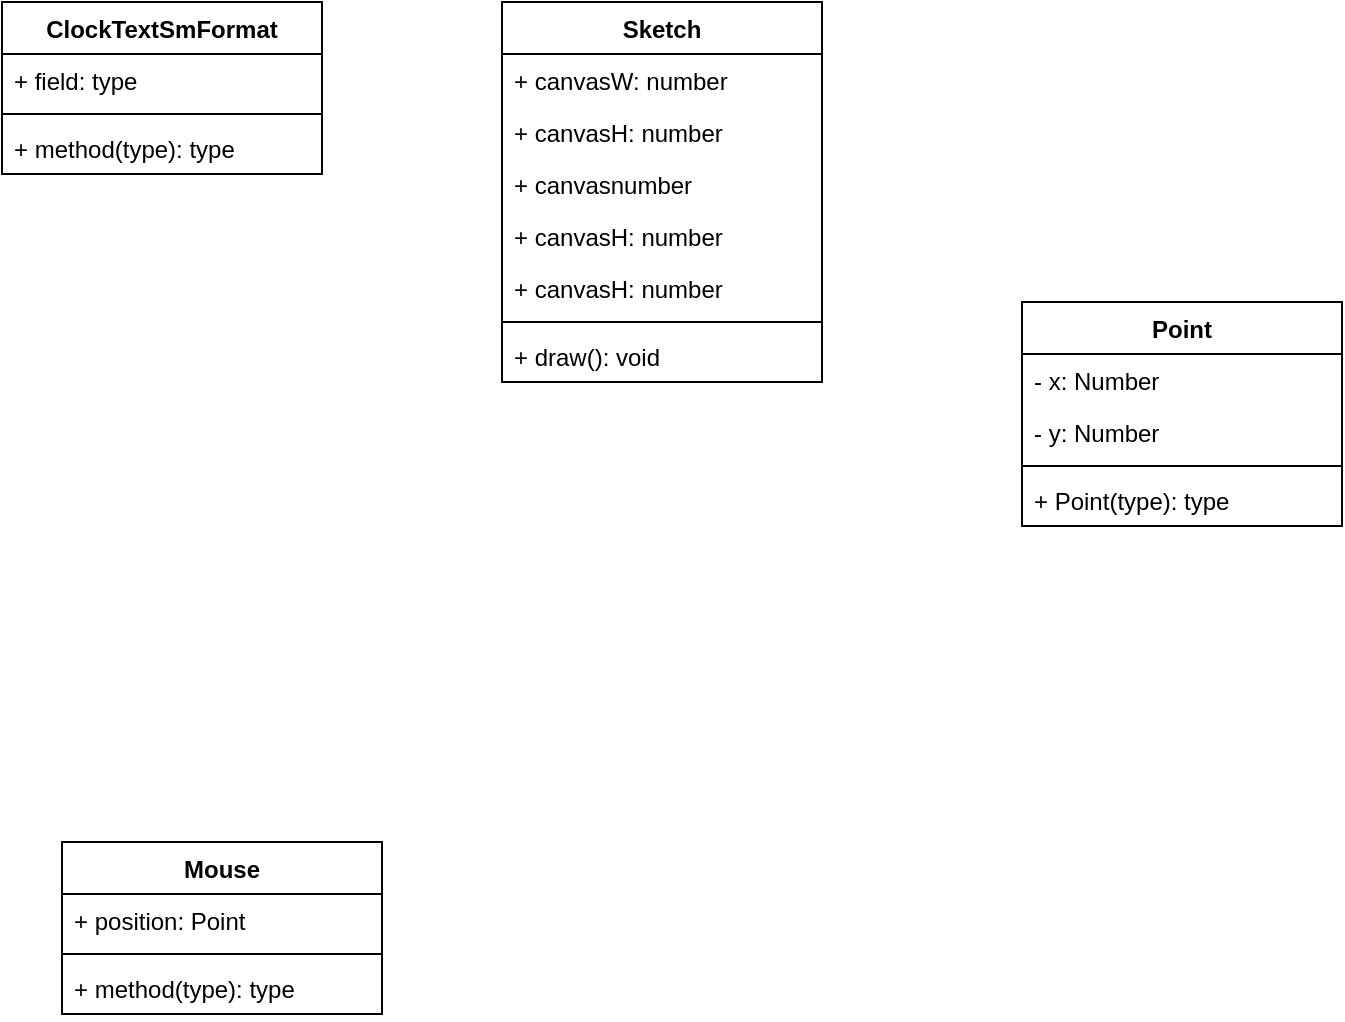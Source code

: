 <mxfile>
    <diagram id="4E9qm4MIbWQMszkcNyDY" name="Page-1">
        <mxGraphModel dx="742" dy="695" grid="1" gridSize="10" guides="1" tooltips="1" connect="1" arrows="1" fold="1" page="1" pageScale="1" pageWidth="850" pageHeight="1100" math="0" shadow="0">
            <root>
                <mxCell id="0"/>
                <mxCell id="1" parent="0"/>
                <mxCell id="2" value="ClockTextSmFormat" style="swimlane;fontStyle=1;align=center;verticalAlign=top;childLayout=stackLayout;horizontal=1;startSize=26;horizontalStack=0;resizeParent=1;resizeParentMax=0;resizeLast=0;collapsible=1;marginBottom=0;" parent="1" vertex="1">
                    <mxGeometry x="80" y="160" width="160" height="86" as="geometry"/>
                </mxCell>
                <mxCell id="3" value="+ field: type" style="text;strokeColor=none;fillColor=none;align=left;verticalAlign=top;spacingLeft=4;spacingRight=4;overflow=hidden;rotatable=0;points=[[0,0.5],[1,0.5]];portConstraint=eastwest;" parent="2" vertex="1">
                    <mxGeometry y="26" width="160" height="26" as="geometry"/>
                </mxCell>
                <mxCell id="4" value="" style="line;strokeWidth=1;fillColor=none;align=left;verticalAlign=middle;spacingTop=-1;spacingLeft=3;spacingRight=3;rotatable=0;labelPosition=right;points=[];portConstraint=eastwest;strokeColor=inherit;" parent="2" vertex="1">
                    <mxGeometry y="52" width="160" height="8" as="geometry"/>
                </mxCell>
                <mxCell id="5" value="+ method(type): type" style="text;strokeColor=none;fillColor=none;align=left;verticalAlign=top;spacingLeft=4;spacingRight=4;overflow=hidden;rotatable=0;points=[[0,0.5],[1,0.5]];portConstraint=eastwest;" parent="2" vertex="1">
                    <mxGeometry y="60" width="160" height="26" as="geometry"/>
                </mxCell>
                <mxCell id="7" value="Sketch" style="swimlane;fontStyle=1;align=center;verticalAlign=top;childLayout=stackLayout;horizontal=1;startSize=26;horizontalStack=0;resizeParent=1;resizeParentMax=0;resizeLast=0;collapsible=1;marginBottom=0;" parent="1" vertex="1">
                    <mxGeometry x="330" y="160" width="160" height="190" as="geometry"/>
                </mxCell>
                <mxCell id="8" value="+ canvasW: number" style="text;strokeColor=none;fillColor=none;align=left;verticalAlign=top;spacingLeft=4;spacingRight=4;overflow=hidden;rotatable=0;points=[[0,0.5],[1,0.5]];portConstraint=eastwest;" parent="7" vertex="1">
                    <mxGeometry y="26" width="160" height="26" as="geometry"/>
                </mxCell>
                <mxCell id="11" value="+ canvasH: number" style="text;strokeColor=none;fillColor=none;align=left;verticalAlign=top;spacingLeft=4;spacingRight=4;overflow=hidden;rotatable=0;points=[[0,0.5],[1,0.5]];portConstraint=eastwest;" parent="7" vertex="1">
                    <mxGeometry y="52" width="160" height="26" as="geometry"/>
                </mxCell>
                <mxCell id="22" value="+ canvasnumber" style="text;strokeColor=none;fillColor=none;align=left;verticalAlign=top;spacingLeft=4;spacingRight=4;overflow=hidden;rotatable=0;points=[[0,0.5],[1,0.5]];portConstraint=eastwest;" parent="7" vertex="1">
                    <mxGeometry y="78" width="160" height="26" as="geometry"/>
                </mxCell>
                <mxCell id="24" value="+ canvasH: number" style="text;strokeColor=none;fillColor=none;align=left;verticalAlign=top;spacingLeft=4;spacingRight=4;overflow=hidden;rotatable=0;points=[[0,0.5],[1,0.5]];portConstraint=eastwest;" parent="7" vertex="1">
                    <mxGeometry y="104" width="160" height="26" as="geometry"/>
                </mxCell>
                <mxCell id="23" value="+ canvasH: number" style="text;strokeColor=none;fillColor=none;align=left;verticalAlign=top;spacingLeft=4;spacingRight=4;overflow=hidden;rotatable=0;points=[[0,0.5],[1,0.5]];portConstraint=eastwest;" parent="7" vertex="1">
                    <mxGeometry y="130" width="160" height="26" as="geometry"/>
                </mxCell>
                <mxCell id="9" value="" style="line;strokeWidth=1;fillColor=none;align=left;verticalAlign=middle;spacingTop=-1;spacingLeft=3;spacingRight=3;rotatable=0;labelPosition=right;points=[];portConstraint=eastwest;strokeColor=inherit;" parent="7" vertex="1">
                    <mxGeometry y="156" width="160" height="8" as="geometry"/>
                </mxCell>
                <mxCell id="10" value="+ draw(): void" style="text;strokeColor=none;fillColor=none;align=left;verticalAlign=top;spacingLeft=4;spacingRight=4;overflow=hidden;rotatable=0;points=[[0,0.5],[1,0.5]];portConstraint=eastwest;" parent="7" vertex="1">
                    <mxGeometry y="164" width="160" height="26" as="geometry"/>
                </mxCell>
                <mxCell id="12" value="Mouse" style="swimlane;fontStyle=1;align=center;verticalAlign=top;childLayout=stackLayout;horizontal=1;startSize=26;horizontalStack=0;resizeParent=1;resizeParentMax=0;resizeLast=0;collapsible=1;marginBottom=0;" parent="1" vertex="1">
                    <mxGeometry x="110" y="580" width="160" height="86" as="geometry"/>
                </mxCell>
                <mxCell id="13" value="+ position: Point" style="text;strokeColor=none;fillColor=none;align=left;verticalAlign=top;spacingLeft=4;spacingRight=4;overflow=hidden;rotatable=0;points=[[0,0.5],[1,0.5]];portConstraint=eastwest;" parent="12" vertex="1">
                    <mxGeometry y="26" width="160" height="26" as="geometry"/>
                </mxCell>
                <mxCell id="14" value="" style="line;strokeWidth=1;fillColor=none;align=left;verticalAlign=middle;spacingTop=-1;spacingLeft=3;spacingRight=3;rotatable=0;labelPosition=right;points=[];portConstraint=eastwest;strokeColor=inherit;" parent="12" vertex="1">
                    <mxGeometry y="52" width="160" height="8" as="geometry"/>
                </mxCell>
                <mxCell id="15" value="+ method(type): type" style="text;strokeColor=none;fillColor=none;align=left;verticalAlign=top;spacingLeft=4;spacingRight=4;overflow=hidden;rotatable=0;points=[[0,0.5],[1,0.5]];portConstraint=eastwest;" parent="12" vertex="1">
                    <mxGeometry y="60" width="160" height="26" as="geometry"/>
                </mxCell>
                <mxCell id="17" value="Point" style="swimlane;fontStyle=1;align=center;verticalAlign=top;childLayout=stackLayout;horizontal=1;startSize=26;horizontalStack=0;resizeParent=1;resizeParentMax=0;resizeLast=0;collapsible=1;marginBottom=0;" parent="1" vertex="1">
                    <mxGeometry x="590" y="310" width="160" height="112" as="geometry"/>
                </mxCell>
                <mxCell id="18" value="- x: Number" style="text;strokeColor=none;fillColor=none;align=left;verticalAlign=top;spacingLeft=4;spacingRight=4;overflow=hidden;rotatable=0;points=[[0,0.5],[1,0.5]];portConstraint=eastwest;" parent="17" vertex="1">
                    <mxGeometry y="26" width="160" height="26" as="geometry"/>
                </mxCell>
                <mxCell id="21" value="- y: Number" style="text;strokeColor=none;fillColor=none;align=left;verticalAlign=top;spacingLeft=4;spacingRight=4;overflow=hidden;rotatable=0;points=[[0,0.5],[1,0.5]];portConstraint=eastwest;" parent="17" vertex="1">
                    <mxGeometry y="52" width="160" height="26" as="geometry"/>
                </mxCell>
                <mxCell id="19" value="" style="line;strokeWidth=1;fillColor=none;align=left;verticalAlign=middle;spacingTop=-1;spacingLeft=3;spacingRight=3;rotatable=0;labelPosition=right;points=[];portConstraint=eastwest;strokeColor=inherit;" parent="17" vertex="1">
                    <mxGeometry y="78" width="160" height="8" as="geometry"/>
                </mxCell>
                <mxCell id="20" value="+ Point(type): type" style="text;strokeColor=none;fillColor=none;align=left;verticalAlign=top;spacingLeft=4;spacingRight=4;overflow=hidden;rotatable=0;points=[[0,0.5],[1,0.5]];portConstraint=eastwest;" parent="17" vertex="1">
                    <mxGeometry y="86" width="160" height="26" as="geometry"/>
                </mxCell>
            </root>
        </mxGraphModel>
    </diagram>
    <diagram id="piS25iRRGAZC1VOJ4Ycf" name="DataFlow_withForm">
        <mxGraphModel dx="1842" dy="1545" grid="1" gridSize="10" guides="1" tooltips="1" connect="1" arrows="1" fold="1" page="1" pageScale="1" pageWidth="1100" pageHeight="850" math="0" shadow="0">
            <root>
                <mxCell id="0"/>
                <mxCell id="1" parent="0"/>
                <mxCell id="Q9g5jV-DjKuQ2FO-UUaW-1" style="edgeStyle=orthogonalEdgeStyle;rounded=0;orthogonalLoop=1;jettySize=auto;html=1;entryX=0;entryY=0.5;entryDx=0;entryDy=0;" parent="1" source="Q9g5jV-DjKuQ2FO-UUaW-3" target="Q9g5jV-DjKuQ2FO-UUaW-8" edge="1">
                    <mxGeometry relative="1" as="geometry"/>
                </mxCell>
                <mxCell id="Q9g5jV-DjKuQ2FO-UUaW-2" value="Arrives on Webpage" style="edgeLabel;html=1;align=center;verticalAlign=middle;resizable=0;points=[];" parent="Q9g5jV-DjKuQ2FO-UUaW-1" connectable="0" vertex="1">
                    <mxGeometry x="0.02" y="-1" relative="1" as="geometry">
                        <mxPoint as="offset"/>
                    </mxGeometry>
                </mxCell>
                <mxCell id="Q9g5jV-DjKuQ2FO-UUaW-3" value="User" style="rounded=0;whiteSpace=wrap;html=1;" parent="1" vertex="1">
                    <mxGeometry x="-270" y="370" width="120" height="60" as="geometry"/>
                </mxCell>
                <mxCell id="Q9g5jV-DjKuQ2FO-UUaW-4" style="edgeStyle=orthogonalEdgeStyle;rounded=0;orthogonalLoop=1;jettySize=auto;html=1;entryX=0;entryY=0.5;entryDx=0;entryDy=0;" parent="1" source="Q9g5jV-DjKuQ2FO-UUaW-8" target="Q9g5jV-DjKuQ2FO-UUaW-13" edge="1">
                    <mxGeometry relative="1" as="geometry"/>
                </mxCell>
                <mxCell id="Q9g5jV-DjKuQ2FO-UUaW-5" value="Displays City&lt;div&gt;Input Prompt&lt;/div&gt;" style="edgeLabel;html=1;align=center;verticalAlign=middle;resizable=0;points=[];" parent="Q9g5jV-DjKuQ2FO-UUaW-4" connectable="0" vertex="1">
                    <mxGeometry x="0.014" y="-2" relative="1" as="geometry">
                        <mxPoint as="offset"/>
                    </mxGeometry>
                </mxCell>
                <mxCell id="Q9g5jV-DjKuQ2FO-UUaW-6" value="" style="edgeStyle=orthogonalEdgeStyle;rounded=0;orthogonalLoop=1;jettySize=auto;html=1;exitX=0.5;exitY=0;exitDx=0;exitDy=0;" parent="1" source="Q9g5jV-DjKuQ2FO-UUaW-13" target="Q9g5jV-DjKuQ2FO-UUaW-25" edge="1">
                    <mxGeometry relative="1" as="geometry"/>
                </mxCell>
                <mxCell id="Q9g5jV-DjKuQ2FO-UUaW-7" value="Start Loading" style="edgeLabel;html=1;align=center;verticalAlign=middle;resizable=0;points=[];" parent="Q9g5jV-DjKuQ2FO-UUaW-6" connectable="0" vertex="1">
                    <mxGeometry x="0.044" relative="1" as="geometry">
                        <mxPoint as="offset"/>
                    </mxGeometry>
                </mxCell>
                <mxCell id="Q9g5jV-DjKuQ2FO-UUaW-8" value="Webpage" style="ellipse;whiteSpace=wrap;html=1;" parent="1" vertex="1">
                    <mxGeometry y="360" width="120" height="80" as="geometry"/>
                </mxCell>
                <mxCell id="Q9g5jV-DjKuQ2FO-UUaW-9" style="edgeStyle=orthogonalEdgeStyle;rounded=0;orthogonalLoop=1;jettySize=auto;html=1;" parent="1" source="Q9g5jV-DjKuQ2FO-UUaW-13" edge="1">
                    <mxGeometry relative="1" as="geometry">
                        <mxPoint x="-170" y="430" as="targetPoint"/>
                        <Array as="points">
                            <mxPoint x="320" y="460"/>
                            <mxPoint x="-170" y="460"/>
                            <mxPoint x="-170" y="430"/>
                        </Array>
                    </mxGeometry>
                </mxCell>
                <mxCell id="Q9g5jV-DjKuQ2FO-UUaW-10" value="Input Cities" style="edgeLabel;html=1;align=center;verticalAlign=middle;resizable=0;points=[];" parent="Q9g5jV-DjKuQ2FO-UUaW-9" connectable="0" vertex="1">
                    <mxGeometry x="-0.014" y="-1" relative="1" as="geometry">
                        <mxPoint as="offset"/>
                    </mxGeometry>
                </mxCell>
                <mxCell id="Q9g5jV-DjKuQ2FO-UUaW-11" style="edgeStyle=orthogonalEdgeStyle;rounded=0;orthogonalLoop=1;jettySize=auto;html=1;entryX=0;entryY=0.5;entryDx=0;entryDy=0;" parent="1" source="Q9g5jV-DjKuQ2FO-UUaW-13" target="Q9g5jV-DjKuQ2FO-UUaW-20" edge="1">
                    <mxGeometry relative="1" as="geometry"/>
                </mxCell>
                <mxCell id="Q9g5jV-DjKuQ2FO-UUaW-12" value="Submit Cities" style="edgeLabel;html=1;align=center;verticalAlign=middle;resizable=0;points=[];" parent="Q9g5jV-DjKuQ2FO-UUaW-11" connectable="0" vertex="1">
                    <mxGeometry y="-1" relative="1" as="geometry">
                        <mxPoint as="offset"/>
                    </mxGeometry>
                </mxCell>
                <mxCell id="Q9g5jV-DjKuQ2FO-UUaW-13" value="Prompt for City Input" style="ellipse;whiteSpace=wrap;html=1;" parent="1" vertex="1">
                    <mxGeometry x="260" y="360" width="120" height="80" as="geometry"/>
                </mxCell>
                <mxCell id="Q9g5jV-DjKuQ2FO-UUaW-14" style="edgeStyle=orthogonalEdgeStyle;rounded=0;orthogonalLoop=1;jettySize=auto;html=1;exitX=0;exitY=0;exitDx=0;exitDy=0;entryX=0;entryY=0.5;entryDx=0;entryDy=0;" parent="1" source="Q9g5jV-DjKuQ2FO-UUaW-20" target="Q9g5jV-DjKuQ2FO-UUaW-23" edge="1">
                    <mxGeometry relative="1" as="geometry">
                        <Array as="points">
                            <mxPoint x="548" y="320"/>
                            <mxPoint x="510" y="320"/>
                            <mxPoint x="510" y="220"/>
                        </Array>
                    </mxGeometry>
                </mxCell>
                <mxCell id="Q9g5jV-DjKuQ2FO-UUaW-15" value="Request Validation&lt;div&gt;&amp;amp; Longitude&lt;/div&gt;" style="edgeLabel;html=1;align=center;verticalAlign=middle;resizable=0;points=[];" parent="Q9g5jV-DjKuQ2FO-UUaW-14" connectable="0" vertex="1">
                    <mxGeometry x="0.174" relative="1" as="geometry">
                        <mxPoint y="-2" as="offset"/>
                    </mxGeometry>
                </mxCell>
                <mxCell id="Q9g5jV-DjKuQ2FO-UUaW-16" style="edgeStyle=orthogonalEdgeStyle;rounded=0;orthogonalLoop=1;jettySize=auto;html=1;entryX=0.5;entryY=1;entryDx=0;entryDy=0;exitX=1;exitY=1;exitDx=0;exitDy=0;" parent="1" source="Q9g5jV-DjKuQ2FO-UUaW-20" target="Q9g5jV-DjKuQ2FO-UUaW-3" edge="1">
                    <mxGeometry relative="1" as="geometry">
                        <Array as="points">
                            <mxPoint x="632" y="430"/>
                            <mxPoint x="670" y="430"/>
                            <mxPoint x="670" y="490"/>
                            <mxPoint x="-210" y="490"/>
                        </Array>
                    </mxGeometry>
                </mxCell>
                <mxCell id="Q9g5jV-DjKuQ2FO-UUaW-17" value="Validated Cities &amp;amp; Longitudes" style="edgeLabel;html=1;align=center;verticalAlign=middle;resizable=0;points=[];" parent="Q9g5jV-DjKuQ2FO-UUaW-16" connectable="0" vertex="1">
                    <mxGeometry x="0.248" relative="1" as="geometry">
                        <mxPoint as="offset"/>
                    </mxGeometry>
                </mxCell>
                <mxCell id="Q9g5jV-DjKuQ2FO-UUaW-18" value="IF ERROR?" style="edgeLabel;html=1;align=center;verticalAlign=middle;resizable=0;points=[];" parent="Q9g5jV-DjKuQ2FO-UUaW-16" connectable="0" vertex="1">
                    <mxGeometry x="-0.305" relative="1" as="geometry">
                        <mxPoint as="offset"/>
                    </mxGeometry>
                </mxCell>
                <mxCell id="Q9g5jV-DjKuQ2FO-UUaW-19" style="edgeStyle=orthogonalEdgeStyle;rounded=0;orthogonalLoop=1;jettySize=auto;html=1;exitX=1;exitY=0.5;exitDx=0;exitDy=0;" parent="1" source="Q9g5jV-DjKuQ2FO-UUaW-20" edge="1">
                    <mxGeometry relative="1" as="geometry">
                        <mxPoint x="780" y="400" as="targetPoint"/>
                    </mxGeometry>
                </mxCell>
                <mxCell id="Q9g5jV-DjKuQ2FO-UUaW-20" value="&lt;p&gt;Validate Input &amp;amp;&lt;br&gt;Get Longitude+&lt;br&gt;CityNameGoog&lt;/p&gt;" style="ellipse;whiteSpace=wrap;html=1;" parent="1" vertex="1">
                    <mxGeometry x="530" y="360" width="120" height="80" as="geometry"/>
                </mxCell>
                <mxCell id="Q9g5jV-DjKuQ2FO-UUaW-21" style="edgeStyle=orthogonalEdgeStyle;rounded=0;orthogonalLoop=1;jettySize=auto;html=1;exitX=1;exitY=0.5;exitDx=0;exitDy=0;entryX=1;entryY=0;entryDx=0;entryDy=0;" parent="1" edge="1">
                    <mxGeometry relative="1" as="geometry">
                        <mxPoint x="620" y="218.28" as="sourcePoint"/>
                        <mxPoint x="632.426" y="369.996" as="targetPoint"/>
                        <Array as="points">
                            <mxPoint x="660" y="218"/>
                            <mxPoint x="660" y="318"/>
                            <mxPoint x="632" y="318"/>
                        </Array>
                    </mxGeometry>
                </mxCell>
                <mxCell id="Q9g5jV-DjKuQ2FO-UUaW-22" value="Return Validation&lt;div&gt;&amp;amp; Longitude&lt;/div&gt;" style="edgeLabel;html=1;align=center;verticalAlign=middle;resizable=0;points=[];" parent="Q9g5jV-DjKuQ2FO-UUaW-21" connectable="0" vertex="1">
                    <mxGeometry x="-0.205" y="3" relative="1" as="geometry">
                        <mxPoint y="15" as="offset"/>
                    </mxGeometry>
                </mxCell>
                <mxCell id="Q9g5jV-DjKuQ2FO-UUaW-23" value="Google&lt;br&gt;Maps&lt;br&gt;API" style="shape=cylinder;whiteSpace=wrap;html=1;boundedLbl=1;backgroundOutline=1;" parent="1" vertex="1">
                    <mxGeometry x="560" y="180" width="60" height="80" as="geometry"/>
                </mxCell>
                <mxCell id="Q9g5jV-DjKuQ2FO-UUaW-24" style="edgeStyle=orthogonalEdgeStyle;rounded=0;orthogonalLoop=1;jettySize=auto;html=1;exitX=1;exitY=0.5;exitDx=0;exitDy=0;entryX=0;entryY=0.5;entryDx=0;entryDy=0;" parent="1" source="Q9g5jV-DjKuQ2FO-UUaW-25" target="Q9g5jV-DjKuQ2FO-UUaW-36" edge="1">
                    <mxGeometry relative="1" as="geometry"/>
                </mxCell>
                <mxCell id="Q9g5jV-DjKuQ2FO-UUaW-25" value="Load Resources" style="ellipse;whiteSpace=wrap;html=1;" parent="1" vertex="1">
                    <mxGeometry x="260" y="10" width="120" height="80" as="geometry"/>
                </mxCell>
                <mxCell id="Q9g5jV-DjKuQ2FO-UUaW-26" value="&lt;ol&gt;&lt;li&gt;&lt;br&gt;&lt;/li&gt;&lt;li&gt;&lt;br&gt;&lt;/li&gt;&lt;li&gt;New York (Wall St)&lt;/li&gt;&lt;li&gt;&amp;nbsp;&lt;/li&gt;&lt;li&gt;&amp;nbsp;&lt;/li&gt;&lt;/ol&gt;" style="shape=callout;whiteSpace=wrap;html=1;perimeter=calloutPerimeter;align=left;position2=0.68;" parent="1" vertex="1">
                    <mxGeometry x="30" y="160" width="190" height="130" as="geometry"/>
                </mxCell>
                <mxCell id="Q9g5jV-DjKuQ2FO-UUaW-27" style="edgeStyle=orthogonalEdgeStyle;rounded=0;orthogonalLoop=1;jettySize=auto;html=1;exitX=0;exitY=0;exitDx=60;exitDy=100;exitPerimeter=0;entryX=1;entryY=0.3;entryDx=0;entryDy=0;" parent="1" source="Q9g5jV-DjKuQ2FO-UUaW-28" target="Q9g5jV-DjKuQ2FO-UUaW-33" edge="1">
                    <mxGeometry relative="1" as="geometry">
                        <Array as="points">
                            <mxPoint x="920" y="-260"/>
                            <mxPoint x="920" y="-13"/>
                        </Array>
                    </mxGeometry>
                </mxCell>
                <mxCell id="Q9g5jV-DjKuQ2FO-UUaW-28" value="create 48hr array" style="shape=callout;whiteSpace=wrap;html=1;perimeter=calloutPerimeter;strokeColor=#000000;fillColor=#F8FF3B;" parent="1" vertex="1">
                    <mxGeometry x="920" y="-360" width="120" height="100" as="geometry"/>
                </mxCell>
                <mxCell id="Q9g5jV-DjKuQ2FO-UUaW-29" style="edgeStyle=orthogonalEdgeStyle;rounded=0;orthogonalLoop=1;jettySize=auto;html=1;exitX=0;exitY=0;exitDx=60;exitDy=80;exitPerimeter=0;entryX=0.5;entryY=0;entryDx=0;entryDy=0;" parent="1" source="Q9g5jV-DjKuQ2FO-UUaW-30" target="Q9g5jV-DjKuQ2FO-UUaW-66" edge="1">
                    <mxGeometry relative="1" as="geometry"/>
                </mxCell>
                <mxCell id="Q9g5jV-DjKuQ2FO-UUaW-30" value="offset initial index to do rapid cycle easing into correct word/time" style="shape=callout;whiteSpace=wrap;html=1;perimeter=calloutPerimeter;fillColor=#F8FF3B;" parent="1" vertex="1">
                    <mxGeometry x="1390" y="-360" width="120" height="80" as="geometry"/>
                </mxCell>
                <mxCell id="Q9g5jV-DjKuQ2FO-UUaW-31" style="edgeStyle=orthogonalEdgeStyle;rounded=0;orthogonalLoop=1;jettySize=auto;html=1;exitX=1;exitY=0.7;exitDx=0;exitDy=0;" parent="1" source="Q9g5jV-DjKuQ2FO-UUaW-33" edge="1">
                    <mxGeometry relative="1" as="geometry">
                        <mxPoint x="1720" y="23.353" as="targetPoint"/>
                    </mxGeometry>
                </mxCell>
                <mxCell id="Q9g5jV-DjKuQ2FO-UUaW-32" value="Carry Over" style="edgeLabel;html=1;align=center;verticalAlign=middle;resizable=0;points=[];" parent="Q9g5jV-DjKuQ2FO-UUaW-31" connectable="0" vertex="1">
                    <mxGeometry x="0.547" y="1" relative="1" as="geometry">
                        <mxPoint as="offset"/>
                    </mxGeometry>
                </mxCell>
                <mxCell id="Q9g5jV-DjKuQ2FO-UUaW-33" value="words_&lt;span style=&quot;background-color: initial;&quot;&gt;with_&lt;/span&gt;&lt;div&gt;line_#s.json&lt;/div&gt;" style="shape=cylinder;whiteSpace=wrap;html=1;boundedLbl=1;backgroundOutline=1;" parent="1" vertex="1">
                    <mxGeometry x="690" y="-40" width="80" height="90" as="geometry"/>
                </mxCell>
                <mxCell id="Q9g5jV-DjKuQ2FO-UUaW-34" style="edgeStyle=orthogonalEdgeStyle;rounded=0;orthogonalLoop=1;jettySize=auto;html=1;exitX=0.5;exitY=0;exitDx=0;exitDy=0;entryX=0.5;entryY=1;entryDx=0;entryDy=0;" parent="1" source="Q9g5jV-DjKuQ2FO-UUaW-36" target="Q9g5jV-DjKuQ2FO-UUaW-39" edge="1">
                    <mxGeometry relative="1" as="geometry"/>
                </mxCell>
                <mxCell id="Q9g5jV-DjKuQ2FO-UUaW-35" style="edgeStyle=orthogonalEdgeStyle;rounded=0;orthogonalLoop=1;jettySize=auto;html=1;exitX=1;exitY=0.5;exitDx=0;exitDy=0;entryX=0;entryY=0.5;entryDx=0;entryDy=0;" parent="1" source="Q9g5jV-DjKuQ2FO-UUaW-36" target="Q9g5jV-DjKuQ2FO-UUaW-33" edge="1">
                    <mxGeometry relative="1" as="geometry"/>
                </mxCell>
                <mxCell id="Q9g5jV-DjKuQ2FO-UUaW-36" value="Load JSON Data" style="ellipse;whiteSpace=wrap;html=1;" parent="1" vertex="1">
                    <mxGeometry x="480" y="10" width="120" height="80" as="geometry"/>
                </mxCell>
                <mxCell id="Q9g5jV-DjKuQ2FO-UUaW-37" style="edgeStyle=orthogonalEdgeStyle;rounded=0;orthogonalLoop=1;jettySize=auto;html=1;exitX=0.5;exitY=0;exitDx=0;exitDy=0;entryX=0.5;entryY=1;entryDx=0;entryDy=0;" parent="1" source="Q9g5jV-DjKuQ2FO-UUaW-39" target="Q9g5jV-DjKuQ2FO-UUaW-40" edge="1">
                    <mxGeometry relative="1" as="geometry"/>
                </mxCell>
                <mxCell id="Q9g5jV-DjKuQ2FO-UUaW-38" style="edgeStyle=orthogonalEdgeStyle;rounded=0;orthogonalLoop=1;jettySize=auto;html=1;exitX=1;exitY=0.5;exitDx=0;exitDy=0;" parent="1" source="Q9g5jV-DjKuQ2FO-UUaW-39" edge="1">
                    <mxGeometry relative="1" as="geometry">
                        <mxPoint x="690" y="-90" as="targetPoint"/>
                    </mxGeometry>
                </mxCell>
                <mxCell id="Q9g5jV-DjKuQ2FO-UUaW-39" value="Fetch Solar Noon" style="ellipse;whiteSpace=wrap;html=1;" parent="1" vertex="1">
                    <mxGeometry x="480" y="-130" width="120" height="80" as="geometry"/>
                </mxCell>
                <mxCell id="Q9g5jV-DjKuQ2FO-UUaW-40" value="Sunrise/&lt;br&gt;Sunset API" style="shape=cylinder;whiteSpace=wrap;html=1;boundedLbl=1;backgroundOutline=1;" parent="1" vertex="1">
                    <mxGeometry x="500" y="-290" width="80" height="90" as="geometry"/>
                </mxCell>
                <mxCell id="Q9g5jV-DjKuQ2FO-UUaW-41" style="edgeStyle=orthogonalEdgeStyle;rounded=0;orthogonalLoop=1;jettySize=auto;html=1;exitX=1;exitY=0.5;exitDx=0;exitDy=0;" parent="1" source="Q9g5jV-DjKuQ2FO-UUaW-40" edge="1">
                    <mxGeometry relative="1" as="geometry">
                        <mxPoint x="602" y="-90" as="targetPoint"/>
                    </mxGeometry>
                </mxCell>
                <mxCell id="Q9g5jV-DjKuQ2FO-UUaW-42" style="edgeStyle=orthogonalEdgeStyle;rounded=0;orthogonalLoop=1;jettySize=auto;html=1;exitX=1;exitY=0.5;exitDx=0;exitDy=0;" parent="1" source="Q9g5jV-DjKuQ2FO-UUaW-43" target="Q9g5jV-DjKuQ2FO-UUaW-59" edge="1">
                    <mxGeometry relative="1" as="geometry"/>
                </mxCell>
                <mxCell id="Q9g5jV-DjKuQ2FO-UUaW-43" value="Calculate Solar Time&lt;div&gt;(UTC OFFSET)&lt;/div&gt;" style="ellipse;whiteSpace=wrap;html=1;" parent="1" vertex="1">
                    <mxGeometry x="690" y="-130" width="120" height="80" as="geometry"/>
                </mxCell>
                <mxCell id="Q9g5jV-DjKuQ2FO-UUaW-44" value="Calculate relative mili&lt;br&gt;to UTC via Long." style="ellipse;whiteSpace=wrap;html=1;" parent="1" vertex="1">
                    <mxGeometry x="860" y="10" width="120" height="80" as="geometry"/>
                </mxCell>
                <mxCell id="Q9g5jV-DjKuQ2FO-UUaW-45" style="edgeStyle=orthogonalEdgeStyle;rounded=0;orthogonalLoop=1;jettySize=auto;html=1;exitX=0;exitY=0;exitDx=0;exitDy=0;entryX=0;entryY=0;entryDx=129.2;entryDy=130;entryPerimeter=0;" parent="1" source="Q9g5jV-DjKuQ2FO-UUaW-13" target="Q9g5jV-DjKuQ2FO-UUaW-26" edge="1">
                    <mxGeometry relative="1" as="geometry"/>
                </mxCell>
                <mxCell id="Q9g5jV-DjKuQ2FO-UUaW-46" style="edgeStyle=orthogonalEdgeStyle;rounded=0;orthogonalLoop=1;jettySize=auto;html=1;exitX=0;exitY=0;exitDx=0;exitDy=0;entryX=0;entryY=0.7;entryDx=0;entryDy=0;" parent="1" source="Q9g5jV-DjKuQ2FO-UUaW-47" target="Q9g5jV-DjKuQ2FO-UUaW-50" edge="1">
                    <mxGeometry relative="1" as="geometry">
                        <Array as="points">
                            <mxPoint x="798" y="211"/>
                        </Array>
                    </mxGeometry>
                </mxCell>
                <mxCell id="Q9g5jV-DjKuQ2FO-UUaW-47" value="&lt;p&gt;&lt;span style=&quot;color: rgb(51, 51, 51); text-align: left;&quot;&gt;&lt;font style=&quot;font-size: 12px;&quot; face=&quot;Helvetica&quot;&gt;Add Validated Cities to Array&lt;/font&gt;&lt;/span&gt;&lt;/p&gt;" style="ellipse;whiteSpace=wrap;html=1;" parent="1" vertex="1">
                    <mxGeometry x="780" y="360" width="120" height="80" as="geometry"/>
                </mxCell>
                <mxCell id="Q9g5jV-DjKuQ2FO-UUaW-48" style="edgeStyle=orthogonalEdgeStyle;rounded=0;orthogonalLoop=1;jettySize=auto;html=1;exitX=1;exitY=0.7;exitDx=0;exitDy=0;entryX=0;entryY=0.5;entryDx=0;entryDy=0;" parent="1" source="Q9g5jV-DjKuQ2FO-UUaW-50" target="Q9g5jV-DjKuQ2FO-UUaW-55" edge="1">
                    <mxGeometry relative="1" as="geometry"/>
                </mxCell>
                <mxCell id="Q9g5jV-DjKuQ2FO-UUaW-49" style="edgeStyle=orthogonalEdgeStyle;rounded=0;orthogonalLoop=1;jettySize=auto;html=1;exitX=0;exitY=0.3;exitDx=0;exitDy=0;entryX=0;entryY=1;entryDx=0;entryDy=0;" parent="1" source="Q9g5jV-DjKuQ2FO-UUaW-50" target="Q9g5jV-DjKuQ2FO-UUaW-44" edge="1">
                    <mxGeometry relative="1" as="geometry"/>
                </mxCell>
                <mxCell id="Q9g5jV-DjKuQ2FO-UUaW-50" value="Validated Cities:&lt;div&gt;&lt;br&gt;&lt;/div&gt;&lt;div&gt;&lt;div&gt;[index,&lt;/div&gt;&lt;div&gt;cityName,&lt;br&gt;longitude,&lt;div&gt;UTCmilliOff&lt;span style=&quot;background-color: initial;&quot;&gt;]&lt;/span&gt;&lt;/div&gt;&lt;div&gt;&lt;br&gt;&lt;/div&gt;&lt;div&gt;&lt;br&gt;&lt;/div&gt;&lt;div&gt;&lt;br&gt;&lt;/div&gt;&lt;/div&gt;&lt;/div&gt;" style="shape=cylinder;whiteSpace=wrap;html=1;boundedLbl=1;backgroundOutline=1;" parent="1" vertex="1">
                    <mxGeometry x="1000" y="95" width="80" height="130" as="geometry"/>
                </mxCell>
                <mxCell id="Q9g5jV-DjKuQ2FO-UUaW-51" style="edgeStyle=orthogonalEdgeStyle;rounded=0;orthogonalLoop=1;jettySize=auto;html=1;exitX=0;exitY=0;exitDx=0;exitDy=0;" parent="1" source="Q9g5jV-DjKuQ2FO-UUaW-52" target="Q9g5jV-DjKuQ2FO-UUaW-50" edge="1">
                    <mxGeometry relative="1" as="geometry"/>
                </mxCell>
                <mxCell id="Q9g5jV-DjKuQ2FO-UUaW-52" value="Add UTC to Array" style="ellipse;whiteSpace=wrap;html=1;" parent="1" vertex="1">
                    <mxGeometry x="910" y="360" width="120" height="80" as="geometry"/>
                </mxCell>
                <mxCell id="Q9g5jV-DjKuQ2FO-UUaW-53" style="edgeStyle=orthogonalEdgeStyle;rounded=0;orthogonalLoop=1;jettySize=auto;html=1;exitX=1;exitY=0.5;exitDx=0;exitDy=0;entryX=1;entryY=0.3;entryDx=0;entryDy=0;" parent="1" source="Q9g5jV-DjKuQ2FO-UUaW-55" target="Q9g5jV-DjKuQ2FO-UUaW-50" edge="1">
                    <mxGeometry relative="1" as="geometry"/>
                </mxCell>
                <mxCell id="Q9g5jV-DjKuQ2FO-UUaW-54" value="Update" style="edgeLabel;html=1;align=center;verticalAlign=middle;resizable=0;points=[];" parent="Q9g5jV-DjKuQ2FO-UUaW-53" connectable="0" vertex="1">
                    <mxGeometry x="-0.378" y="-2" relative="1" as="geometry">
                        <mxPoint as="offset"/>
                    </mxGeometry>
                </mxCell>
                <mxCell id="Q9g5jV-DjKuQ2FO-UUaW-55" value="Reorder by&lt;div&gt;Longitude&lt;/div&gt;" style="ellipse;whiteSpace=wrap;html=1;" parent="1" vertex="1">
                    <mxGeometry x="1100" y="290" width="120" height="80" as="geometry"/>
                </mxCell>
                <mxCell id="Q9g5jV-DjKuQ2FO-UUaW-56" style="edgeStyle=orthogonalEdgeStyle;rounded=0;orthogonalLoop=1;jettySize=auto;html=1;exitX=1.017;exitY=0.425;exitDx=0;exitDy=0;entryX=0.15;entryY=0.05;entryDx=0;entryDy=0;entryPerimeter=0;exitPerimeter=0;" parent="1" source="Q9g5jV-DjKuQ2FO-UUaW-44" target="Q9g5jV-DjKuQ2FO-UUaW-50" edge="1">
                    <mxGeometry relative="1" as="geometry"/>
                </mxCell>
                <mxCell id="Q9g5jV-DjKuQ2FO-UUaW-57" value="Update" style="edgeLabel;html=1;align=center;verticalAlign=middle;resizable=0;points=[];" parent="Q9g5jV-DjKuQ2FO-UUaW-56" connectable="0" vertex="1">
                    <mxGeometry x="0.211" y="-3" relative="1" as="geometry">
                        <mxPoint as="offset"/>
                    </mxGeometry>
                </mxCell>
                <mxCell id="Q9g5jV-DjKuQ2FO-UUaW-58" style="edgeStyle=orthogonalEdgeStyle;rounded=0;orthogonalLoop=1;jettySize=auto;html=1;exitX=1;exitY=0.5;exitDx=0;exitDy=0;entryX=0.5;entryY=1;entryDx=0;entryDy=0;" parent="1" source="Q9g5jV-DjKuQ2FO-UUaW-59" target="Q9g5jV-DjKuQ2FO-UUaW-63" edge="1">
                    <mxGeometry relative="1" as="geometry"/>
                </mxCell>
                <mxCell id="Q9g5jV-DjKuQ2FO-UUaW-59" value="Calculate Milli offset&lt;div&gt;from LTC via UTC&lt;/div&gt;" style="ellipse;whiteSpace=wrap;html=1;" parent="1" vertex="1">
                    <mxGeometry x="980" y="-130" width="120" height="80" as="geometry"/>
                </mxCell>
                <mxCell id="Q9g5jV-DjKuQ2FO-UUaW-60" style="edgeStyle=orthogonalEdgeStyle;rounded=0;orthogonalLoop=1;jettySize=auto;html=1;exitX=0.85;exitY=0.95;exitDx=0;exitDy=0;exitPerimeter=0;entryX=0;entryY=1;entryDx=0;entryDy=0;" parent="1" source="Q9g5jV-DjKuQ2FO-UUaW-63" target="Q9g5jV-DjKuQ2FO-UUaW-66" edge="1">
                    <mxGeometry relative="1" as="geometry"/>
                </mxCell>
                <mxCell id="Q9g5jV-DjKuQ2FO-UUaW-61" style="edgeStyle=orthogonalEdgeStyle;rounded=0;orthogonalLoop=1;jettySize=auto;html=1;exitX=0.85;exitY=0.05;exitDx=0;exitDy=0;exitPerimeter=0;" parent="1" source="Q9g5jV-DjKuQ2FO-UUaW-63" edge="1">
                    <mxGeometry relative="1" as="geometry">
                        <mxPoint x="1720" y="-153.118" as="targetPoint"/>
                    </mxGeometry>
                </mxCell>
                <mxCell id="Q9g5jV-DjKuQ2FO-UUaW-62" value="Carry Over" style="edgeLabel;html=1;align=center;verticalAlign=middle;resizable=0;points=[];" parent="Q9g5jV-DjKuQ2FO-UUaW-61" connectable="0" vertex="1">
                    <mxGeometry x="0.161" relative="1" as="geometry">
                        <mxPoint as="offset"/>
                    </mxGeometry>
                </mxCell>
                <mxCell id="Q9g5jV-DjKuQ2FO-UUaW-63" value="&lt;div&gt;&lt;div&gt;&lt;div&gt;Cities LTC&lt;/div&gt;&lt;/div&gt;&lt;/div&gt;&lt;div&gt;&lt;span style=&quot;background-color: initial;&quot;&gt;&lt;br&gt;&lt;/span&gt;&lt;/div&gt;&lt;div&gt;&lt;span style=&quot;background-color: initial;&quot;&gt;&lt;br&gt;&lt;/span&gt;&lt;/div&gt;&lt;div&gt;&lt;span style=&quot;background-color: initial;&quot;&gt;[cIndex,&lt;/span&gt;&lt;br&gt;&lt;/div&gt;&lt;div&gt;cityName,&lt;/div&gt;&lt;div&gt;LTCmilliOff,&lt;/div&gt;&lt;div&gt;wIndex]&lt;/div&gt;&lt;div&gt;&lt;br&gt;&lt;/div&gt;&lt;div&gt;&lt;br&gt;&lt;/div&gt;&lt;div&gt;&lt;br&gt;&lt;/div&gt;" style="shape=cylinder;whiteSpace=wrap;html=1;boundedLbl=1;backgroundOutline=1;" parent="1" vertex="1">
                    <mxGeometry x="1150" y="-160" width="80" height="130" as="geometry"/>
                </mxCell>
                <mxCell id="Q9g5jV-DjKuQ2FO-UUaW-64" style="edgeStyle=orthogonalEdgeStyle;rounded=0;orthogonalLoop=1;jettySize=auto;html=1;exitX=0.5;exitY=0;exitDx=0;exitDy=0;entryX=0.025;entryY=0.877;entryDx=0;entryDy=0;entryPerimeter=0;" parent="1" source="Q9g5jV-DjKuQ2FO-UUaW-50" target="Q9g5jV-DjKuQ2FO-UUaW-63" edge="1">
                    <mxGeometry relative="1" as="geometry">
                        <Array as="points">
                            <mxPoint x="1040" y="-30"/>
                            <mxPoint x="1152" y="-30"/>
                        </Array>
                    </mxGeometry>
                </mxCell>
                <mxCell id="Q9g5jV-DjKuQ2FO-UUaW-65" style="edgeStyle=orthogonalEdgeStyle;rounded=0;orthogonalLoop=1;jettySize=auto;html=1;exitX=0.85;exitY=0.05;exitDx=0;exitDy=0;exitPerimeter=0;entryX=0.742;entryY=0.975;entryDx=0;entryDy=0;entryPerimeter=0;" parent="1" source="Q9g5jV-DjKuQ2FO-UUaW-50" target="Q9g5jV-DjKuQ2FO-UUaW-59" edge="1">
                    <mxGeometry relative="1" as="geometry"/>
                </mxCell>
                <mxCell id="Q9g5jV-DjKuQ2FO-UUaW-66" value="Find initial wIndex&lt;div&gt;(loop in order)&lt;/div&gt;" style="ellipse;whiteSpace=wrap;html=1;" parent="1" vertex="1">
                    <mxGeometry x="1360" y="-120" width="120" height="80" as="geometry"/>
                </mxCell>
                <mxCell id="Q9g5jV-DjKuQ2FO-UUaW-67" style="edgeStyle=orthogonalEdgeStyle;rounded=0;orthogonalLoop=1;jettySize=auto;html=1;exitX=1;exitY=0.5;exitDx=0;exitDy=0;entryX=0.571;entryY=1.005;entryDx=0;entryDy=0;entryPerimeter=0;" parent="1" source="Q9g5jV-DjKuQ2FO-UUaW-33" target="Q9g5jV-DjKuQ2FO-UUaW-66" edge="1">
                    <mxGeometry relative="1" as="geometry"/>
                </mxCell>
                <mxCell id="Q9g5jV-DjKuQ2FO-UUaW-68" style="edgeStyle=orthogonalEdgeStyle;rounded=0;orthogonalLoop=1;jettySize=auto;html=1;exitX=0;exitY=0;exitDx=0;exitDy=0;entryX=1.04;entryY=0.374;entryDx=0;entryDy=0;entryPerimeter=0;" parent="1" source="Q9g5jV-DjKuQ2FO-UUaW-66" target="Q9g5jV-DjKuQ2FO-UUaW-63" edge="1">
                    <mxGeometry relative="1" as="geometry"/>
                </mxCell>
                <mxCell id="Q9g5jV-DjKuQ2FO-UUaW-69" value="" style="endArrow=none;html=1;rounded=0;" parent="1" edge="1">
                    <mxGeometry width="50" height="50" relative="1" as="geometry">
                        <mxPoint x="1570" y="910" as="sourcePoint"/>
                        <mxPoint x="1580" y="-200" as="targetPoint"/>
                    </mxGeometry>
                </mxCell>
                <mxCell id="Q9g5jV-DjKuQ2FO-UUaW-70" value="words_&lt;span style=&quot;background-color: initial;&quot;&gt;with_&lt;/span&gt;&lt;div&gt;line_#s.json&lt;/div&gt;" style="shape=cylinder;whiteSpace=wrap;html=1;boundedLbl=1;backgroundOutline=1;" parent="1" vertex="1">
                    <mxGeometry x="1720" y="-30" width="80" height="90" as="geometry"/>
                </mxCell>
                <mxCell id="Q9g5jV-DjKuQ2FO-UUaW-71" value="&lt;div&gt;&lt;div&gt;&lt;div&gt;Cities LTC&lt;/div&gt;&lt;/div&gt;&lt;/div&gt;&lt;div&gt;&lt;span style=&quot;background-color: initial;&quot;&gt;&lt;br&gt;&lt;/span&gt;&lt;/div&gt;&lt;div&gt;&lt;span style=&quot;background-color: initial;&quot;&gt;&lt;br&gt;&lt;/span&gt;&lt;/div&gt;&lt;div&gt;&lt;span style=&quot;background-color: initial;&quot;&gt;[cIndex,&lt;/span&gt;&lt;br&gt;&lt;/div&gt;&lt;div&gt;cityName,&lt;/div&gt;&lt;div&gt;LTCmilliOff,&lt;/div&gt;&lt;div&gt;wIndex]&lt;/div&gt;&lt;div&gt;&lt;br&gt;&lt;/div&gt;&lt;div&gt;&lt;br&gt;&lt;/div&gt;&lt;div&gt;&lt;br&gt;&lt;/div&gt;" style="shape=cylinder;whiteSpace=wrap;html=1;boundedLbl=1;backgroundOutline=1;" parent="1" vertex="1">
                    <mxGeometry x="1720" y="-220" width="80" height="130" as="geometry"/>
                </mxCell>
            </root>
        </mxGraphModel>
    </diagram>
    <diagram name="DataFlow" id="vtZi-AXasHmoNRb6KTrl">
        <mxGraphModel dx="1842" dy="1545" grid="1" gridSize="10" guides="1" tooltips="1" connect="1" arrows="1" fold="1" page="1" pageScale="1" pageWidth="1100" pageHeight="850" math="0" shadow="0">
            <root>
                <mxCell id="IQO-GNkoIyXLrHn5RRPs-0"/>
                <mxCell id="IQO-GNkoIyXLrHn5RRPs-1" parent="IQO-GNkoIyXLrHn5RRPs-0"/>
                <mxCell id="IQO-GNkoIyXLrHn5RRPs-2" style="edgeStyle=orthogonalEdgeStyle;rounded=0;orthogonalLoop=1;jettySize=auto;html=1;entryX=0;entryY=0.5;entryDx=0;entryDy=0;" edge="1" parent="IQO-GNkoIyXLrHn5RRPs-1" source="IQO-GNkoIyXLrHn5RRPs-4" target="IQO-GNkoIyXLrHn5RRPs-9">
                    <mxGeometry relative="1" as="geometry"/>
                </mxCell>
                <mxCell id="IQO-GNkoIyXLrHn5RRPs-3" value="Arrives on Webpage" style="edgeLabel;html=1;align=center;verticalAlign=middle;resizable=0;points=[];" connectable="0" vertex="1" parent="IQO-GNkoIyXLrHn5RRPs-2">
                    <mxGeometry x="0.02" y="-1" relative="1" as="geometry">
                        <mxPoint as="offset"/>
                    </mxGeometry>
                </mxCell>
                <mxCell id="IQO-GNkoIyXLrHn5RRPs-4" value="User" style="rounded=0;whiteSpace=wrap;html=1;" vertex="1" parent="IQO-GNkoIyXLrHn5RRPs-1">
                    <mxGeometry x="-270" y="370" width="120" height="60" as="geometry"/>
                </mxCell>
                <mxCell id="IQO-GNkoIyXLrHn5RRPs-5" style="edgeStyle=orthogonalEdgeStyle;rounded=0;orthogonalLoop=1;jettySize=auto;html=1;entryX=0;entryY=0.5;entryDx=0;entryDy=0;" edge="1" parent="IQO-GNkoIyXLrHn5RRPs-1" source="IQO-GNkoIyXLrHn5RRPs-9">
                    <mxGeometry relative="1" as="geometry">
                        <mxPoint x="260" y="400" as="targetPoint"/>
                    </mxGeometry>
                </mxCell>
                <mxCell id="IQO-GNkoIyXLrHn5RRPs-7" value="" style="edgeStyle=orthogonalEdgeStyle;rounded=0;orthogonalLoop=1;jettySize=auto;html=1;exitX=0.5;exitY=0;exitDx=0;exitDy=0;" edge="1" parent="IQO-GNkoIyXLrHn5RRPs-1" target="IQO-GNkoIyXLrHn5RRPs-26">
                    <mxGeometry relative="1" as="geometry">
                        <mxPoint x="320" y="360" as="sourcePoint"/>
                    </mxGeometry>
                </mxCell>
                <mxCell id="IQO-GNkoIyXLrHn5RRPs-8" value="Start Loading" style="edgeLabel;html=1;align=center;verticalAlign=middle;resizable=0;points=[];" connectable="0" vertex="1" parent="IQO-GNkoIyXLrHn5RRPs-7">
                    <mxGeometry x="0.044" relative="1" as="geometry">
                        <mxPoint as="offset"/>
                    </mxGeometry>
                </mxCell>
                <mxCell id="IQO-GNkoIyXLrHn5RRPs-9" value="Webpage" style="ellipse;whiteSpace=wrap;html=1;" vertex="1" parent="IQO-GNkoIyXLrHn5RRPs-1">
                    <mxGeometry y="360" width="120" height="80" as="geometry"/>
                </mxCell>
                <mxCell id="IQO-GNkoIyXLrHn5RRPs-20" style="edgeStyle=orthogonalEdgeStyle;rounded=0;orthogonalLoop=1;jettySize=auto;html=1;exitX=1;exitY=0.5;exitDx=0;exitDy=0;" edge="1" parent="IQO-GNkoIyXLrHn5RRPs-1">
                    <mxGeometry relative="1" as="geometry">
                        <mxPoint x="780" y="400" as="targetPoint"/>
                        <mxPoint x="650" y="400" as="sourcePoint"/>
                    </mxGeometry>
                </mxCell>
                <mxCell id="IQO-GNkoIyXLrHn5RRPs-25" style="edgeStyle=orthogonalEdgeStyle;rounded=0;orthogonalLoop=1;jettySize=auto;html=1;exitX=1;exitY=0.5;exitDx=0;exitDy=0;entryX=0;entryY=0.5;entryDx=0;entryDy=0;" edge="1" parent="IQO-GNkoIyXLrHn5RRPs-1" source="IQO-GNkoIyXLrHn5RRPs-26" target="IQO-GNkoIyXLrHn5RRPs-37">
                    <mxGeometry relative="1" as="geometry"/>
                </mxCell>
                <mxCell id="IQO-GNkoIyXLrHn5RRPs-26" value="Load Resources" style="ellipse;whiteSpace=wrap;html=1;" vertex="1" parent="IQO-GNkoIyXLrHn5RRPs-1">
                    <mxGeometry x="260" y="10" width="120" height="80" as="geometry"/>
                </mxCell>
                <mxCell id="IQO-GNkoIyXLrHn5RRPs-28" style="edgeStyle=orthogonalEdgeStyle;rounded=0;orthogonalLoop=1;jettySize=auto;html=1;exitX=0;exitY=0;exitDx=60;exitDy=100;exitPerimeter=0;entryX=1;entryY=0.3;entryDx=0;entryDy=0;" edge="1" parent="IQO-GNkoIyXLrHn5RRPs-1" source="IQO-GNkoIyXLrHn5RRPs-29" target="IQO-GNkoIyXLrHn5RRPs-34">
                    <mxGeometry relative="1" as="geometry">
                        <Array as="points">
                            <mxPoint x="920" y="-260"/>
                            <mxPoint x="920" y="-13"/>
                        </Array>
                    </mxGeometry>
                </mxCell>
                <mxCell id="IQO-GNkoIyXLrHn5RRPs-29" value="create 48hr array" style="shape=callout;whiteSpace=wrap;html=1;perimeter=calloutPerimeter;strokeColor=#000000;fillColor=#F8FF3B;" vertex="1" parent="IQO-GNkoIyXLrHn5RRPs-1">
                    <mxGeometry x="920" y="-360" width="120" height="100" as="geometry"/>
                </mxCell>
                <mxCell id="IQO-GNkoIyXLrHn5RRPs-30" style="edgeStyle=orthogonalEdgeStyle;rounded=0;orthogonalLoop=1;jettySize=auto;html=1;exitX=0;exitY=0;exitDx=60;exitDy=80;exitPerimeter=0;entryX=0.5;entryY=0;entryDx=0;entryDy=0;" edge="1" parent="IQO-GNkoIyXLrHn5RRPs-1" source="IQO-GNkoIyXLrHn5RRPs-31" target="IQO-GNkoIyXLrHn5RRPs-67">
                    <mxGeometry relative="1" as="geometry"/>
                </mxCell>
                <mxCell id="IQO-GNkoIyXLrHn5RRPs-31" value="offset initial index to do rapid cycle easing into correct word/time" style="shape=callout;whiteSpace=wrap;html=1;perimeter=calloutPerimeter;fillColor=#F8FF3B;" vertex="1" parent="IQO-GNkoIyXLrHn5RRPs-1">
                    <mxGeometry x="1390" y="-360" width="120" height="80" as="geometry"/>
                </mxCell>
                <mxCell id="IQO-GNkoIyXLrHn5RRPs-32" style="edgeStyle=orthogonalEdgeStyle;rounded=0;orthogonalLoop=1;jettySize=auto;html=1;exitX=1;exitY=0.7;exitDx=0;exitDy=0;" edge="1" parent="IQO-GNkoIyXLrHn5RRPs-1" source="IQO-GNkoIyXLrHn5RRPs-34">
                    <mxGeometry relative="1" as="geometry">
                        <mxPoint x="1720" y="23.353" as="targetPoint"/>
                    </mxGeometry>
                </mxCell>
                <mxCell id="IQO-GNkoIyXLrHn5RRPs-33" value="Carry Over" style="edgeLabel;html=1;align=center;verticalAlign=middle;resizable=0;points=[];" connectable="0" vertex="1" parent="IQO-GNkoIyXLrHn5RRPs-32">
                    <mxGeometry x="0.547" y="1" relative="1" as="geometry">
                        <mxPoint as="offset"/>
                    </mxGeometry>
                </mxCell>
                <mxCell id="IQO-GNkoIyXLrHn5RRPs-34" value="words_&lt;span style=&quot;background-color: initial;&quot;&gt;with_&lt;/span&gt;&lt;div&gt;line_#s.json&lt;/div&gt;" style="shape=cylinder;whiteSpace=wrap;html=1;boundedLbl=1;backgroundOutline=1;" vertex="1" parent="IQO-GNkoIyXLrHn5RRPs-1">
                    <mxGeometry x="690" y="-40" width="80" height="90" as="geometry"/>
                </mxCell>
                <mxCell id="IQO-GNkoIyXLrHn5RRPs-35" style="edgeStyle=orthogonalEdgeStyle;rounded=0;orthogonalLoop=1;jettySize=auto;html=1;exitX=0.5;exitY=0;exitDx=0;exitDy=0;entryX=0.5;entryY=1;entryDx=0;entryDy=0;" edge="1" parent="IQO-GNkoIyXLrHn5RRPs-1" source="IQO-GNkoIyXLrHn5RRPs-37" target="IQO-GNkoIyXLrHn5RRPs-40">
                    <mxGeometry relative="1" as="geometry"/>
                </mxCell>
                <mxCell id="IQO-GNkoIyXLrHn5RRPs-36" style="edgeStyle=orthogonalEdgeStyle;rounded=0;orthogonalLoop=1;jettySize=auto;html=1;exitX=1;exitY=0.5;exitDx=0;exitDy=0;entryX=0;entryY=0.5;entryDx=0;entryDy=0;" edge="1" parent="IQO-GNkoIyXLrHn5RRPs-1" source="IQO-GNkoIyXLrHn5RRPs-37" target="IQO-GNkoIyXLrHn5RRPs-34">
                    <mxGeometry relative="1" as="geometry"/>
                </mxCell>
                <mxCell id="IQO-GNkoIyXLrHn5RRPs-37" value="Load JSON Data" style="ellipse;whiteSpace=wrap;html=1;" vertex="1" parent="IQO-GNkoIyXLrHn5RRPs-1">
                    <mxGeometry x="480" y="10" width="120" height="80" as="geometry"/>
                </mxCell>
                <mxCell id="IQO-GNkoIyXLrHn5RRPs-38" style="edgeStyle=orthogonalEdgeStyle;rounded=0;orthogonalLoop=1;jettySize=auto;html=1;exitX=0.5;exitY=0;exitDx=0;exitDy=0;entryX=0.5;entryY=1;entryDx=0;entryDy=0;" edge="1" parent="IQO-GNkoIyXLrHn5RRPs-1" source="IQO-GNkoIyXLrHn5RRPs-40" target="IQO-GNkoIyXLrHn5RRPs-41">
                    <mxGeometry relative="1" as="geometry"/>
                </mxCell>
                <mxCell id="IQO-GNkoIyXLrHn5RRPs-39" style="edgeStyle=orthogonalEdgeStyle;rounded=0;orthogonalLoop=1;jettySize=auto;html=1;exitX=1;exitY=0.5;exitDx=0;exitDy=0;" edge="1" parent="IQO-GNkoIyXLrHn5RRPs-1" source="IQO-GNkoIyXLrHn5RRPs-40">
                    <mxGeometry relative="1" as="geometry">
                        <mxPoint x="690" y="-90" as="targetPoint"/>
                    </mxGeometry>
                </mxCell>
                <mxCell id="IQO-GNkoIyXLrHn5RRPs-40" value="Fetch Solar Noon" style="ellipse;whiteSpace=wrap;html=1;" vertex="1" parent="IQO-GNkoIyXLrHn5RRPs-1">
                    <mxGeometry x="480" y="-130" width="120" height="80" as="geometry"/>
                </mxCell>
                <mxCell id="IQO-GNkoIyXLrHn5RRPs-41" value="Sunrise/&lt;br&gt;Sunset API" style="shape=cylinder;whiteSpace=wrap;html=1;boundedLbl=1;backgroundOutline=1;" vertex="1" parent="IQO-GNkoIyXLrHn5RRPs-1">
                    <mxGeometry x="500" y="-290" width="80" height="90" as="geometry"/>
                </mxCell>
                <mxCell id="IQO-GNkoIyXLrHn5RRPs-42" style="edgeStyle=orthogonalEdgeStyle;rounded=0;orthogonalLoop=1;jettySize=auto;html=1;exitX=1;exitY=0.5;exitDx=0;exitDy=0;" edge="1" parent="IQO-GNkoIyXLrHn5RRPs-1" source="IQO-GNkoIyXLrHn5RRPs-41">
                    <mxGeometry relative="1" as="geometry">
                        <mxPoint x="602" y="-90" as="targetPoint"/>
                    </mxGeometry>
                </mxCell>
                <mxCell id="IQO-GNkoIyXLrHn5RRPs-43" style="edgeStyle=orthogonalEdgeStyle;rounded=0;orthogonalLoop=1;jettySize=auto;html=1;exitX=1;exitY=0.5;exitDx=0;exitDy=0;" edge="1" parent="IQO-GNkoIyXLrHn5RRPs-1" source="IQO-GNkoIyXLrHn5RRPs-44" target="IQO-GNkoIyXLrHn5RRPs-60">
                    <mxGeometry relative="1" as="geometry"/>
                </mxCell>
                <mxCell id="IQO-GNkoIyXLrHn5RRPs-44" value="Calculate Solar Time&lt;div&gt;(UTC OFFSET)&lt;/div&gt;" style="ellipse;whiteSpace=wrap;html=1;" vertex="1" parent="IQO-GNkoIyXLrHn5RRPs-1">
                    <mxGeometry x="690" y="-130" width="120" height="80" as="geometry"/>
                </mxCell>
                <mxCell id="IQO-GNkoIyXLrHn5RRPs-45" value="Calculate relative mili&lt;br&gt;to UTC via Long." style="ellipse;whiteSpace=wrap;html=1;" vertex="1" parent="IQO-GNkoIyXLrHn5RRPs-1">
                    <mxGeometry x="860" y="10" width="120" height="80" as="geometry"/>
                </mxCell>
                <mxCell id="IQO-GNkoIyXLrHn5RRPs-47" style="edgeStyle=orthogonalEdgeStyle;rounded=0;orthogonalLoop=1;jettySize=auto;html=1;exitX=0;exitY=0;exitDx=0;exitDy=0;entryX=0;entryY=0.7;entryDx=0;entryDy=0;" edge="1" parent="IQO-GNkoIyXLrHn5RRPs-1" source="IQO-GNkoIyXLrHn5RRPs-48" target="IQO-GNkoIyXLrHn5RRPs-51">
                    <mxGeometry relative="1" as="geometry">
                        <Array as="points">
                            <mxPoint x="798" y="211"/>
                        </Array>
                    </mxGeometry>
                </mxCell>
                <mxCell id="IQO-GNkoIyXLrHn5RRPs-48" value="&lt;p&gt;&lt;span style=&quot;color: rgb(51, 51, 51); text-align: left;&quot;&gt;&lt;font style=&quot;font-size: 12px;&quot; face=&quot;Helvetica&quot;&gt;Add Validated Cities to Array&lt;/font&gt;&lt;/span&gt;&lt;/p&gt;" style="ellipse;whiteSpace=wrap;html=1;" vertex="1" parent="IQO-GNkoIyXLrHn5RRPs-1">
                    <mxGeometry x="780" y="360" width="120" height="80" as="geometry"/>
                </mxCell>
                <mxCell id="IQO-GNkoIyXLrHn5RRPs-49" style="edgeStyle=orthogonalEdgeStyle;rounded=0;orthogonalLoop=1;jettySize=auto;html=1;exitX=1;exitY=0.7;exitDx=0;exitDy=0;entryX=0;entryY=0.5;entryDx=0;entryDy=0;" edge="1" parent="IQO-GNkoIyXLrHn5RRPs-1" source="IQO-GNkoIyXLrHn5RRPs-51" target="IQO-GNkoIyXLrHn5RRPs-56">
                    <mxGeometry relative="1" as="geometry"/>
                </mxCell>
                <mxCell id="IQO-GNkoIyXLrHn5RRPs-50" style="edgeStyle=orthogonalEdgeStyle;rounded=0;orthogonalLoop=1;jettySize=auto;html=1;exitX=0;exitY=0.3;exitDx=0;exitDy=0;entryX=0;entryY=1;entryDx=0;entryDy=0;" edge="1" parent="IQO-GNkoIyXLrHn5RRPs-1" source="IQO-GNkoIyXLrHn5RRPs-51" target="IQO-GNkoIyXLrHn5RRPs-45">
                    <mxGeometry relative="1" as="geometry"/>
                </mxCell>
                <mxCell id="IQO-GNkoIyXLrHn5RRPs-51" value="Validated Cities:&lt;div&gt;&lt;br&gt;&lt;/div&gt;&lt;div&gt;&lt;div&gt;[index,&lt;/div&gt;&lt;div&gt;cityName,&lt;br&gt;longitude,&lt;div&gt;UTCmilliOff&lt;span style=&quot;background-color: initial;&quot;&gt;]&lt;/span&gt;&lt;/div&gt;&lt;div&gt;&lt;br&gt;&lt;/div&gt;&lt;div&gt;&lt;br&gt;&lt;/div&gt;&lt;div&gt;&lt;br&gt;&lt;/div&gt;&lt;/div&gt;&lt;/div&gt;" style="shape=cylinder;whiteSpace=wrap;html=1;boundedLbl=1;backgroundOutline=1;" vertex="1" parent="IQO-GNkoIyXLrHn5RRPs-1">
                    <mxGeometry x="1000" y="95" width="80" height="130" as="geometry"/>
                </mxCell>
                <mxCell id="IQO-GNkoIyXLrHn5RRPs-52" style="edgeStyle=orthogonalEdgeStyle;rounded=0;orthogonalLoop=1;jettySize=auto;html=1;exitX=0;exitY=0;exitDx=0;exitDy=0;" edge="1" parent="IQO-GNkoIyXLrHn5RRPs-1" source="IQO-GNkoIyXLrHn5RRPs-53" target="IQO-GNkoIyXLrHn5RRPs-51">
                    <mxGeometry relative="1" as="geometry"/>
                </mxCell>
                <mxCell id="IQO-GNkoIyXLrHn5RRPs-53" value="Add UTC to Array" style="ellipse;whiteSpace=wrap;html=1;" vertex="1" parent="IQO-GNkoIyXLrHn5RRPs-1">
                    <mxGeometry x="910" y="360" width="120" height="80" as="geometry"/>
                </mxCell>
                <mxCell id="IQO-GNkoIyXLrHn5RRPs-54" style="edgeStyle=orthogonalEdgeStyle;rounded=0;orthogonalLoop=1;jettySize=auto;html=1;exitX=1;exitY=0.5;exitDx=0;exitDy=0;entryX=1;entryY=0.3;entryDx=0;entryDy=0;" edge="1" parent="IQO-GNkoIyXLrHn5RRPs-1" source="IQO-GNkoIyXLrHn5RRPs-56" target="IQO-GNkoIyXLrHn5RRPs-51">
                    <mxGeometry relative="1" as="geometry"/>
                </mxCell>
                <mxCell id="IQO-GNkoIyXLrHn5RRPs-55" value="Update" style="edgeLabel;html=1;align=center;verticalAlign=middle;resizable=0;points=[];" connectable="0" vertex="1" parent="IQO-GNkoIyXLrHn5RRPs-54">
                    <mxGeometry x="-0.378" y="-2" relative="1" as="geometry">
                        <mxPoint as="offset"/>
                    </mxGeometry>
                </mxCell>
                <mxCell id="IQO-GNkoIyXLrHn5RRPs-56" value="Reorder by&lt;div&gt;Longitude&lt;/div&gt;" style="ellipse;whiteSpace=wrap;html=1;" vertex="1" parent="IQO-GNkoIyXLrHn5RRPs-1">
                    <mxGeometry x="1100" y="290" width="120" height="80" as="geometry"/>
                </mxCell>
                <mxCell id="IQO-GNkoIyXLrHn5RRPs-57" style="edgeStyle=orthogonalEdgeStyle;rounded=0;orthogonalLoop=1;jettySize=auto;html=1;exitX=1.017;exitY=0.425;exitDx=0;exitDy=0;entryX=0.15;entryY=0.05;entryDx=0;entryDy=0;entryPerimeter=0;exitPerimeter=0;" edge="1" parent="IQO-GNkoIyXLrHn5RRPs-1" source="IQO-GNkoIyXLrHn5RRPs-45" target="IQO-GNkoIyXLrHn5RRPs-51">
                    <mxGeometry relative="1" as="geometry"/>
                </mxCell>
                <mxCell id="IQO-GNkoIyXLrHn5RRPs-58" value="Update" style="edgeLabel;html=1;align=center;verticalAlign=middle;resizable=0;points=[];" connectable="0" vertex="1" parent="IQO-GNkoIyXLrHn5RRPs-57">
                    <mxGeometry x="0.211" y="-3" relative="1" as="geometry">
                        <mxPoint as="offset"/>
                    </mxGeometry>
                </mxCell>
                <mxCell id="IQO-GNkoIyXLrHn5RRPs-59" style="edgeStyle=orthogonalEdgeStyle;rounded=0;orthogonalLoop=1;jettySize=auto;html=1;exitX=1;exitY=0.5;exitDx=0;exitDy=0;entryX=0.5;entryY=1;entryDx=0;entryDy=0;" edge="1" parent="IQO-GNkoIyXLrHn5RRPs-1" source="IQO-GNkoIyXLrHn5RRPs-60" target="IQO-GNkoIyXLrHn5RRPs-64">
                    <mxGeometry relative="1" as="geometry"/>
                </mxCell>
                <mxCell id="IQO-GNkoIyXLrHn5RRPs-60" value="Calculate Milli offset&lt;div&gt;from LTC via UTC&lt;/div&gt;" style="ellipse;whiteSpace=wrap;html=1;" vertex="1" parent="IQO-GNkoIyXLrHn5RRPs-1">
                    <mxGeometry x="980" y="-130" width="120" height="80" as="geometry"/>
                </mxCell>
                <mxCell id="IQO-GNkoIyXLrHn5RRPs-61" style="edgeStyle=orthogonalEdgeStyle;rounded=0;orthogonalLoop=1;jettySize=auto;html=1;exitX=0.85;exitY=0.95;exitDx=0;exitDy=0;exitPerimeter=0;entryX=0;entryY=1;entryDx=0;entryDy=0;" edge="1" parent="IQO-GNkoIyXLrHn5RRPs-1" source="IQO-GNkoIyXLrHn5RRPs-64" target="IQO-GNkoIyXLrHn5RRPs-67">
                    <mxGeometry relative="1" as="geometry"/>
                </mxCell>
                <mxCell id="IQO-GNkoIyXLrHn5RRPs-62" style="edgeStyle=orthogonalEdgeStyle;rounded=0;orthogonalLoop=1;jettySize=auto;html=1;exitX=0.85;exitY=0.05;exitDx=0;exitDy=0;exitPerimeter=0;" edge="1" parent="IQO-GNkoIyXLrHn5RRPs-1" source="IQO-GNkoIyXLrHn5RRPs-64">
                    <mxGeometry relative="1" as="geometry">
                        <mxPoint x="1720" y="-153.118" as="targetPoint"/>
                    </mxGeometry>
                </mxCell>
                <mxCell id="IQO-GNkoIyXLrHn5RRPs-63" value="Carry Over" style="edgeLabel;html=1;align=center;verticalAlign=middle;resizable=0;points=[];" connectable="0" vertex="1" parent="IQO-GNkoIyXLrHn5RRPs-62">
                    <mxGeometry x="0.161" relative="1" as="geometry">
                        <mxPoint as="offset"/>
                    </mxGeometry>
                </mxCell>
                <mxCell id="IQO-GNkoIyXLrHn5RRPs-64" value="&lt;div&gt;&lt;div&gt;&lt;div&gt;Cities LTC&lt;/div&gt;&lt;/div&gt;&lt;/div&gt;&lt;div&gt;&lt;span style=&quot;background-color: initial;&quot;&gt;&lt;br&gt;&lt;/span&gt;&lt;/div&gt;&lt;div&gt;&lt;span style=&quot;background-color: initial;&quot;&gt;&lt;br&gt;&lt;/span&gt;&lt;/div&gt;&lt;div&gt;&lt;span style=&quot;background-color: initial;&quot;&gt;[cIndex,&lt;/span&gt;&lt;br&gt;&lt;/div&gt;&lt;div&gt;cityName,&lt;/div&gt;&lt;div&gt;LTCmilliOff,&lt;/div&gt;&lt;div&gt;wIndex]&lt;/div&gt;&lt;div&gt;&lt;br&gt;&lt;/div&gt;&lt;div&gt;&lt;br&gt;&lt;/div&gt;&lt;div&gt;&lt;br&gt;&lt;/div&gt;" style="shape=cylinder;whiteSpace=wrap;html=1;boundedLbl=1;backgroundOutline=1;" vertex="1" parent="IQO-GNkoIyXLrHn5RRPs-1">
                    <mxGeometry x="1150" y="-160" width="80" height="130" as="geometry"/>
                </mxCell>
                <mxCell id="IQO-GNkoIyXLrHn5RRPs-65" style="edgeStyle=orthogonalEdgeStyle;rounded=0;orthogonalLoop=1;jettySize=auto;html=1;exitX=0.5;exitY=0;exitDx=0;exitDy=0;entryX=0.025;entryY=0.877;entryDx=0;entryDy=0;entryPerimeter=0;" edge="1" parent="IQO-GNkoIyXLrHn5RRPs-1" source="IQO-GNkoIyXLrHn5RRPs-51" target="IQO-GNkoIyXLrHn5RRPs-64">
                    <mxGeometry relative="1" as="geometry">
                        <Array as="points">
                            <mxPoint x="1040" y="-30"/>
                            <mxPoint x="1152" y="-30"/>
                        </Array>
                    </mxGeometry>
                </mxCell>
                <mxCell id="IQO-GNkoIyXLrHn5RRPs-66" style="edgeStyle=orthogonalEdgeStyle;rounded=0;orthogonalLoop=1;jettySize=auto;html=1;exitX=0.85;exitY=0.05;exitDx=0;exitDy=0;exitPerimeter=0;entryX=0.742;entryY=0.975;entryDx=0;entryDy=0;entryPerimeter=0;" edge="1" parent="IQO-GNkoIyXLrHn5RRPs-1" source="IQO-GNkoIyXLrHn5RRPs-51" target="IQO-GNkoIyXLrHn5RRPs-60">
                    <mxGeometry relative="1" as="geometry"/>
                </mxCell>
                <mxCell id="IQO-GNkoIyXLrHn5RRPs-67" value="Find initial wIndex&lt;div&gt;(loop in order)&lt;/div&gt;" style="ellipse;whiteSpace=wrap;html=1;" vertex="1" parent="IQO-GNkoIyXLrHn5RRPs-1">
                    <mxGeometry x="1360" y="-120" width="120" height="80" as="geometry"/>
                </mxCell>
                <mxCell id="IQO-GNkoIyXLrHn5RRPs-68" style="edgeStyle=orthogonalEdgeStyle;rounded=0;orthogonalLoop=1;jettySize=auto;html=1;exitX=1;exitY=0.5;exitDx=0;exitDy=0;entryX=0.571;entryY=1.005;entryDx=0;entryDy=0;entryPerimeter=0;" edge="1" parent="IQO-GNkoIyXLrHn5RRPs-1" source="IQO-GNkoIyXLrHn5RRPs-34" target="IQO-GNkoIyXLrHn5RRPs-67">
                    <mxGeometry relative="1" as="geometry"/>
                </mxCell>
                <mxCell id="IQO-GNkoIyXLrHn5RRPs-69" style="edgeStyle=orthogonalEdgeStyle;rounded=0;orthogonalLoop=1;jettySize=auto;html=1;exitX=0;exitY=0;exitDx=0;exitDy=0;entryX=1.04;entryY=0.374;entryDx=0;entryDy=0;entryPerimeter=0;" edge="1" parent="IQO-GNkoIyXLrHn5RRPs-1" source="IQO-GNkoIyXLrHn5RRPs-67" target="IQO-GNkoIyXLrHn5RRPs-64">
                    <mxGeometry relative="1" as="geometry"/>
                </mxCell>
                <mxCell id="IQO-GNkoIyXLrHn5RRPs-70" value="" style="endArrow=none;html=1;rounded=0;" edge="1" parent="IQO-GNkoIyXLrHn5RRPs-1">
                    <mxGeometry width="50" height="50" relative="1" as="geometry">
                        <mxPoint x="1570" y="910" as="sourcePoint"/>
                        <mxPoint x="1580" y="-200" as="targetPoint"/>
                    </mxGeometry>
                </mxCell>
                <mxCell id="IQO-GNkoIyXLrHn5RRPs-71" value="words_&lt;span style=&quot;background-color: initial;&quot;&gt;with_&lt;/span&gt;&lt;div&gt;line_#s.json&lt;/div&gt;" style="shape=cylinder;whiteSpace=wrap;html=1;boundedLbl=1;backgroundOutline=1;" vertex="1" parent="IQO-GNkoIyXLrHn5RRPs-1">
                    <mxGeometry x="1720" y="-30" width="80" height="90" as="geometry"/>
                </mxCell>
                <mxCell id="IQO-GNkoIyXLrHn5RRPs-72" value="&lt;div&gt;&lt;div&gt;&lt;div&gt;Cities LTC&lt;/div&gt;&lt;/div&gt;&lt;/div&gt;&lt;div&gt;&lt;span style=&quot;background-color: initial;&quot;&gt;&lt;br&gt;&lt;/span&gt;&lt;/div&gt;&lt;div&gt;&lt;span style=&quot;background-color: initial;&quot;&gt;&lt;br&gt;&lt;/span&gt;&lt;/div&gt;&lt;div&gt;&lt;span style=&quot;background-color: initial;&quot;&gt;[cIndex,&lt;/span&gt;&lt;br&gt;&lt;/div&gt;&lt;div&gt;cityName,&lt;/div&gt;&lt;div&gt;LTCmilliOff,&lt;/div&gt;&lt;div&gt;wIndex]&lt;/div&gt;&lt;div&gt;&lt;br&gt;&lt;/div&gt;&lt;div&gt;&lt;br&gt;&lt;/div&gt;&lt;div&gt;&lt;br&gt;&lt;/div&gt;" style="shape=cylinder;whiteSpace=wrap;html=1;boundedLbl=1;backgroundOutline=1;" vertex="1" parent="IQO-GNkoIyXLrHn5RRPs-1">
                    <mxGeometry x="1720" y="-220" width="80" height="130" as="geometry"/>
                </mxCell>
            </root>
        </mxGraphModel>
    </diagram>
</mxfile>